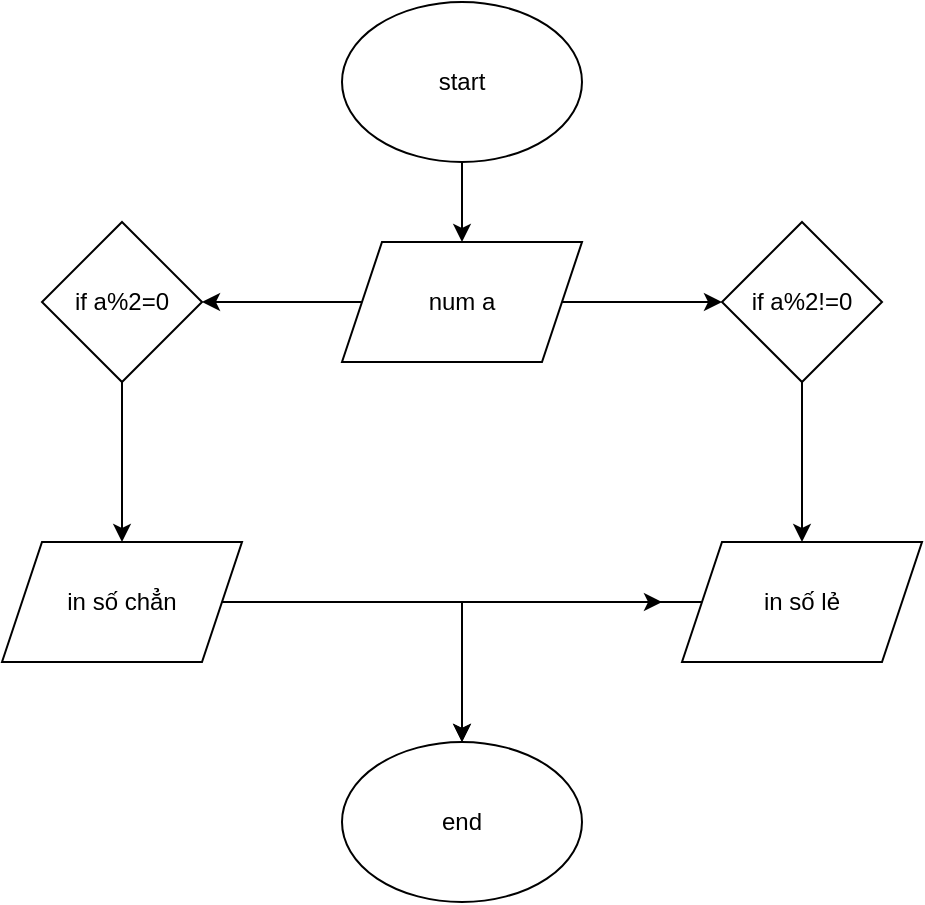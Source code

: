 <mxfile version="25.0.2">
  <diagram name="Trang-1" id="g3DCkyaYi3kJTNwioIGE">
    <mxGraphModel dx="1100" dy="731" grid="1" gridSize="10" guides="1" tooltips="1" connect="1" arrows="1" fold="1" page="1" pageScale="1" pageWidth="827" pageHeight="1169" math="0" shadow="0">
      <root>
        <mxCell id="0" />
        <mxCell id="1" parent="0" />
        <mxCell id="gjkGrq-1slqEHUvND0LD-8" value="" style="edgeStyle=orthogonalEdgeStyle;rounded=0;orthogonalLoop=1;jettySize=auto;html=1;fillColor=none;" edge="1" parent="1" source="gjkGrq-1slqEHUvND0LD-2" target="gjkGrq-1slqEHUvND0LD-7">
          <mxGeometry relative="1" as="geometry" />
        </mxCell>
        <mxCell id="gjkGrq-1slqEHUvND0LD-2" value="start" style="ellipse;whiteSpace=wrap;html=1;fillColor=none;" vertex="1" parent="1">
          <mxGeometry x="340" y="90" width="120" height="80" as="geometry" />
        </mxCell>
        <mxCell id="gjkGrq-1slqEHUvND0LD-3" value="end" style="ellipse;whiteSpace=wrap;html=1;" vertex="1" parent="1">
          <mxGeometry x="340" y="460" width="120" height="80" as="geometry" />
        </mxCell>
        <mxCell id="gjkGrq-1slqEHUvND0LD-10" value="" style="edgeStyle=orthogonalEdgeStyle;rounded=0;orthogonalLoop=1;jettySize=auto;html=1;fillColor=none;" edge="1" parent="1" source="gjkGrq-1slqEHUvND0LD-7" target="gjkGrq-1slqEHUvND0LD-9">
          <mxGeometry relative="1" as="geometry" />
        </mxCell>
        <mxCell id="gjkGrq-1slqEHUvND0LD-17" value="" style="edgeStyle=orthogonalEdgeStyle;rounded=0;orthogonalLoop=1;jettySize=auto;html=1;fillColor=none;" edge="1" parent="1" source="gjkGrq-1slqEHUvND0LD-7" target="gjkGrq-1slqEHUvND0LD-16">
          <mxGeometry relative="1" as="geometry" />
        </mxCell>
        <mxCell id="gjkGrq-1slqEHUvND0LD-7" value="num a" style="shape=parallelogram;perimeter=parallelogramPerimeter;whiteSpace=wrap;html=1;fixedSize=1;fillColor=none;" vertex="1" parent="1">
          <mxGeometry x="340" y="210" width="120" height="60" as="geometry" />
        </mxCell>
        <mxCell id="gjkGrq-1slqEHUvND0LD-12" value="" style="edgeStyle=orthogonalEdgeStyle;rounded=0;orthogonalLoop=1;jettySize=auto;html=1;fillColor=none;" edge="1" parent="1" source="gjkGrq-1slqEHUvND0LD-9" target="gjkGrq-1slqEHUvND0LD-11">
          <mxGeometry relative="1" as="geometry" />
        </mxCell>
        <mxCell id="gjkGrq-1slqEHUvND0LD-9" value="if a%2=0" style="rhombus;whiteSpace=wrap;html=1;fillColor=none;" vertex="1" parent="1">
          <mxGeometry x="190" y="200" width="80" height="80" as="geometry" />
        </mxCell>
        <mxCell id="gjkGrq-1slqEHUvND0LD-13" value="" style="edgeStyle=orthogonalEdgeStyle;rounded=0;orthogonalLoop=1;jettySize=auto;html=1;fillColor=none;" edge="1" parent="1" source="gjkGrq-1slqEHUvND0LD-11" target="gjkGrq-1slqEHUvND0LD-3">
          <mxGeometry relative="1" as="geometry" />
        </mxCell>
        <mxCell id="gjkGrq-1slqEHUvND0LD-11" value="in số chẳn" style="shape=parallelogram;perimeter=parallelogramPerimeter;whiteSpace=wrap;html=1;fixedSize=1;fillColor=none;" vertex="1" parent="1">
          <mxGeometry x="170" y="360" width="120" height="60" as="geometry" />
        </mxCell>
        <mxCell id="gjkGrq-1slqEHUvND0LD-19" value="" style="edgeStyle=orthogonalEdgeStyle;rounded=0;orthogonalLoop=1;jettySize=auto;html=1;fillColor=none;" edge="1" parent="1" source="gjkGrq-1slqEHUvND0LD-16" target="gjkGrq-1slqEHUvND0LD-18">
          <mxGeometry relative="1" as="geometry" />
        </mxCell>
        <mxCell id="gjkGrq-1slqEHUvND0LD-16" value="if a%2!=0" style="rhombus;whiteSpace=wrap;html=1;fillColor=none;" vertex="1" parent="1">
          <mxGeometry x="530" y="200" width="80" height="80" as="geometry" />
        </mxCell>
        <mxCell id="gjkGrq-1slqEHUvND0LD-21" value="" style="edgeStyle=orthogonalEdgeStyle;rounded=0;orthogonalLoop=1;jettySize=auto;html=1;entryX=0.5;entryY=0;entryDx=0;entryDy=0;fillColor=none;" edge="1" parent="1" source="gjkGrq-1slqEHUvND0LD-18" target="gjkGrq-1slqEHUvND0LD-3">
          <mxGeometry relative="1" as="geometry">
            <mxPoint x="400" y="505" as="targetPoint" />
          </mxGeometry>
        </mxCell>
        <mxCell id="gjkGrq-1slqEHUvND0LD-18" value="in số lẻ" style="shape=parallelogram;perimeter=parallelogramPerimeter;whiteSpace=wrap;html=1;fixedSize=1;fillColor=none;" vertex="1" parent="1">
          <mxGeometry x="510" y="360" width="120" height="60" as="geometry" />
        </mxCell>
        <mxCell id="gjkGrq-1slqEHUvND0LD-22" value="" style="edgeStyle=none;orthogonalLoop=1;jettySize=auto;html=1;rounded=0;fillColor=none;" edge="1" parent="1">
          <mxGeometry width="80" relative="1" as="geometry">
            <mxPoint x="420" y="390" as="sourcePoint" />
            <mxPoint x="500" y="390" as="targetPoint" />
            <Array as="points" />
          </mxGeometry>
        </mxCell>
      </root>
    </mxGraphModel>
  </diagram>
</mxfile>
